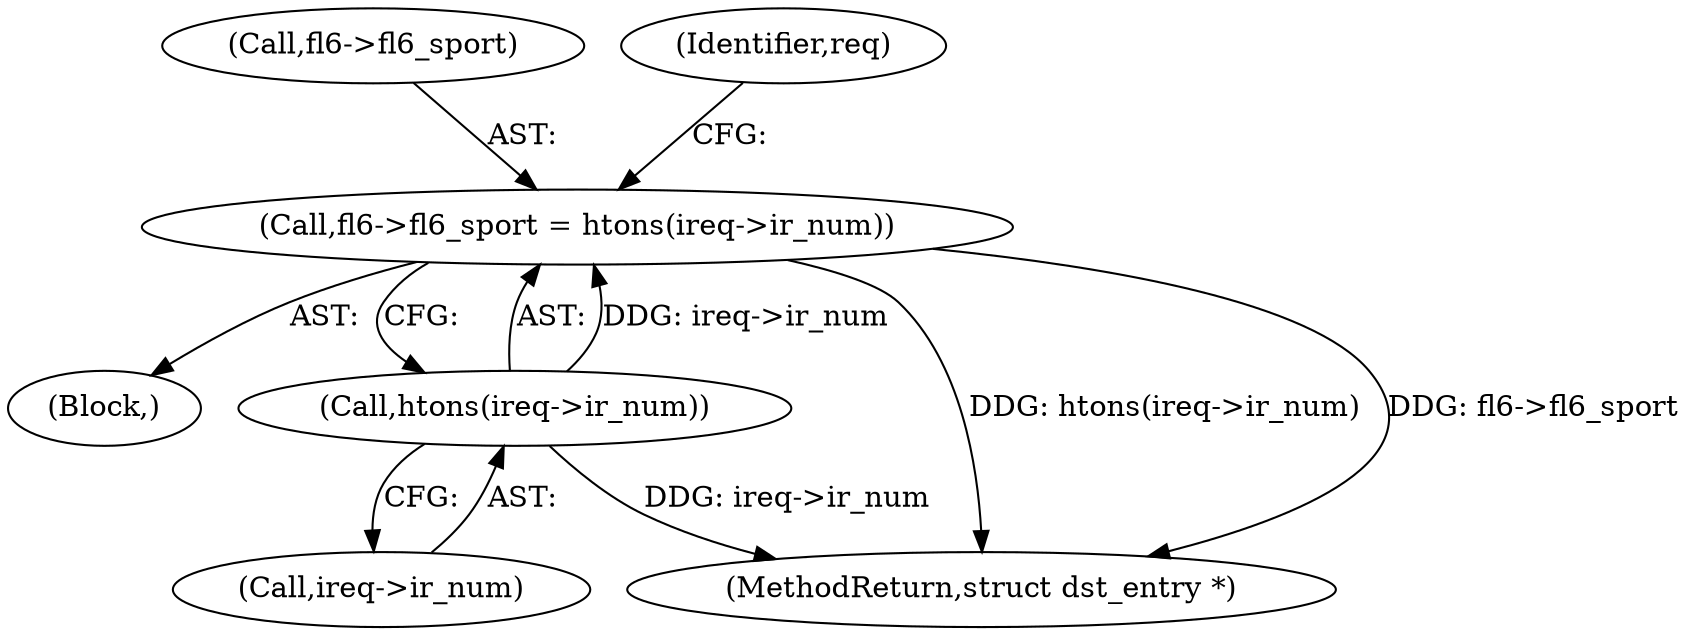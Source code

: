digraph "0_linux_45f6fad84cc305103b28d73482b344d7f5b76f39_7@pointer" {
"1000177" [label="(Call,fl6->fl6_sport = htons(ireq->ir_num))"];
"1000181" [label="(Call,htons(ireq->ir_num))"];
"1000181" [label="(Call,htons(ireq->ir_num))"];
"1000177" [label="(Call,fl6->fl6_sport = htons(ireq->ir_num))"];
"1000105" [label="(Block,)"];
"1000178" [label="(Call,fl6->fl6_sport)"];
"1000182" [label="(Call,ireq->ir_num)"];
"1000202" [label="(MethodReturn,struct dst_entry *)"];
"1000186" [label="(Identifier,req)"];
"1000177" -> "1000105"  [label="AST: "];
"1000177" -> "1000181"  [label="CFG: "];
"1000178" -> "1000177"  [label="AST: "];
"1000181" -> "1000177"  [label="AST: "];
"1000186" -> "1000177"  [label="CFG: "];
"1000177" -> "1000202"  [label="DDG: htons(ireq->ir_num)"];
"1000177" -> "1000202"  [label="DDG: fl6->fl6_sport"];
"1000181" -> "1000177"  [label="DDG: ireq->ir_num"];
"1000181" -> "1000182"  [label="CFG: "];
"1000182" -> "1000181"  [label="AST: "];
"1000181" -> "1000202"  [label="DDG: ireq->ir_num"];
}
